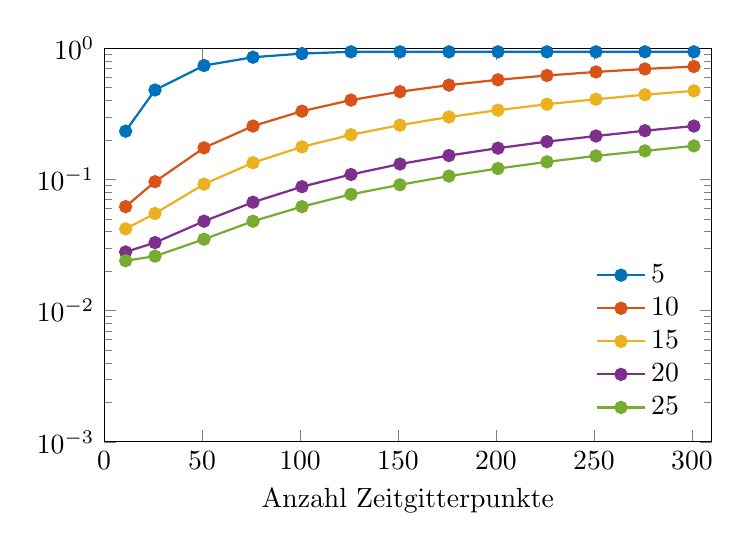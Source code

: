 % This file was created by matlab2tikz.
%
%The latest updates can be retrieved from
%  http://www.mathworks.com/matlabcentral/fileexchange/22022-matlab2tikz-matlab2tikz
%where you can also make suggestions and rate matlab2tikz.
%
\definecolor{mycolor1}{rgb}{0.0,0.447,0.741}%
\definecolor{mycolor2}{rgb}{0.85,0.325,0.098}%
\definecolor{mycolor3}{rgb}{0.929,0.694,0.125}%
\definecolor{mycolor4}{rgb}{0.494,0.184,0.556}%
\definecolor{mycolor5}{rgb}{0.466,0.674,0.188}%
%
\begin{tikzpicture}

\begin{axis}[%
width=7.715cm,
height=5cm,
at={(1.011in,0.642in)},
scale only axis,
xmin=0,
xmax=310,
xlabel={Anzahl Zeitgitterpunkte},
ymode=log,
ymin=0.001,
ymax=1,
yminorticks=true,
axis background/.style={fill=white},
legend style={at={(0.97,0.03)},anchor=south east,legend cell align=left,align=left,fill=none,draw=none}
]
\addplot [color=mycolor1,solid,mark=*,mark options={solid}, thick]
  table[row sep=crcr]{%
11	0.233\\
26	0.48\\
51	0.737\\
76	0.853\\
101	0.909\\
126	0.938\\
151	0.938\\
176	0.938\\
201	0.938\\
226	0.938\\
251	0.938\\
276	0.938\\
301	0.938\\
};
\addlegendentry{5};

\addplot [color=mycolor2,solid,mark=*,mark options={solid}, thick]
  table[row sep=crcr]{%
11	0.062\\
26	0.096\\
51	0.174\\
76	0.255\\
101	0.331\\
126	0.402\\
151	0.466\\
176	0.523\\
201	0.574\\
226	0.619\\
251	0.659\\
276	0.694\\
301	0.725\\
};
\addlegendentry{10};

\addplot [color=mycolor3,solid,mark=*,mark options={solid}, thick]
  table[row sep=crcr]{%
11	0.042\\
26	0.055\\
51	0.092\\
76	0.134\\
101	0.177\\
126	0.219\\
151	0.259\\
176	0.299\\
201	0.337\\
226	0.374\\
251	0.408\\
276	0.442\\
301	0.473\\
};
\addlegendentry{15};

\addplot [color=mycolor4,solid,mark=*,mark options={solid}, thick]
  table[row sep=crcr]{%
11	0.028\\
26	0.033\\
51	0.048\\
76	0.067\\
101	0.088\\
126	0.109\\
151	0.131\\
176	0.152\\
201	0.173\\
226	0.194\\
251	0.214\\
276	0.235\\
301	0.255\\
};
\addlegendentry{20};

\addplot [color=mycolor5,solid,mark=*,mark options={solid}, thick]
  table[row sep=crcr]{%
11	0.024\\
26	0.026\\
51	0.035\\
76	0.048\\
101	0.062\\
126	0.077\\
151	0.091\\
176	0.106\\
201	0.121\\
226	0.136\\
251	0.151\\
276	0.165\\
301	0.18\\
};
\addlegendentry{25};

\end{axis}
\end{tikzpicture}

